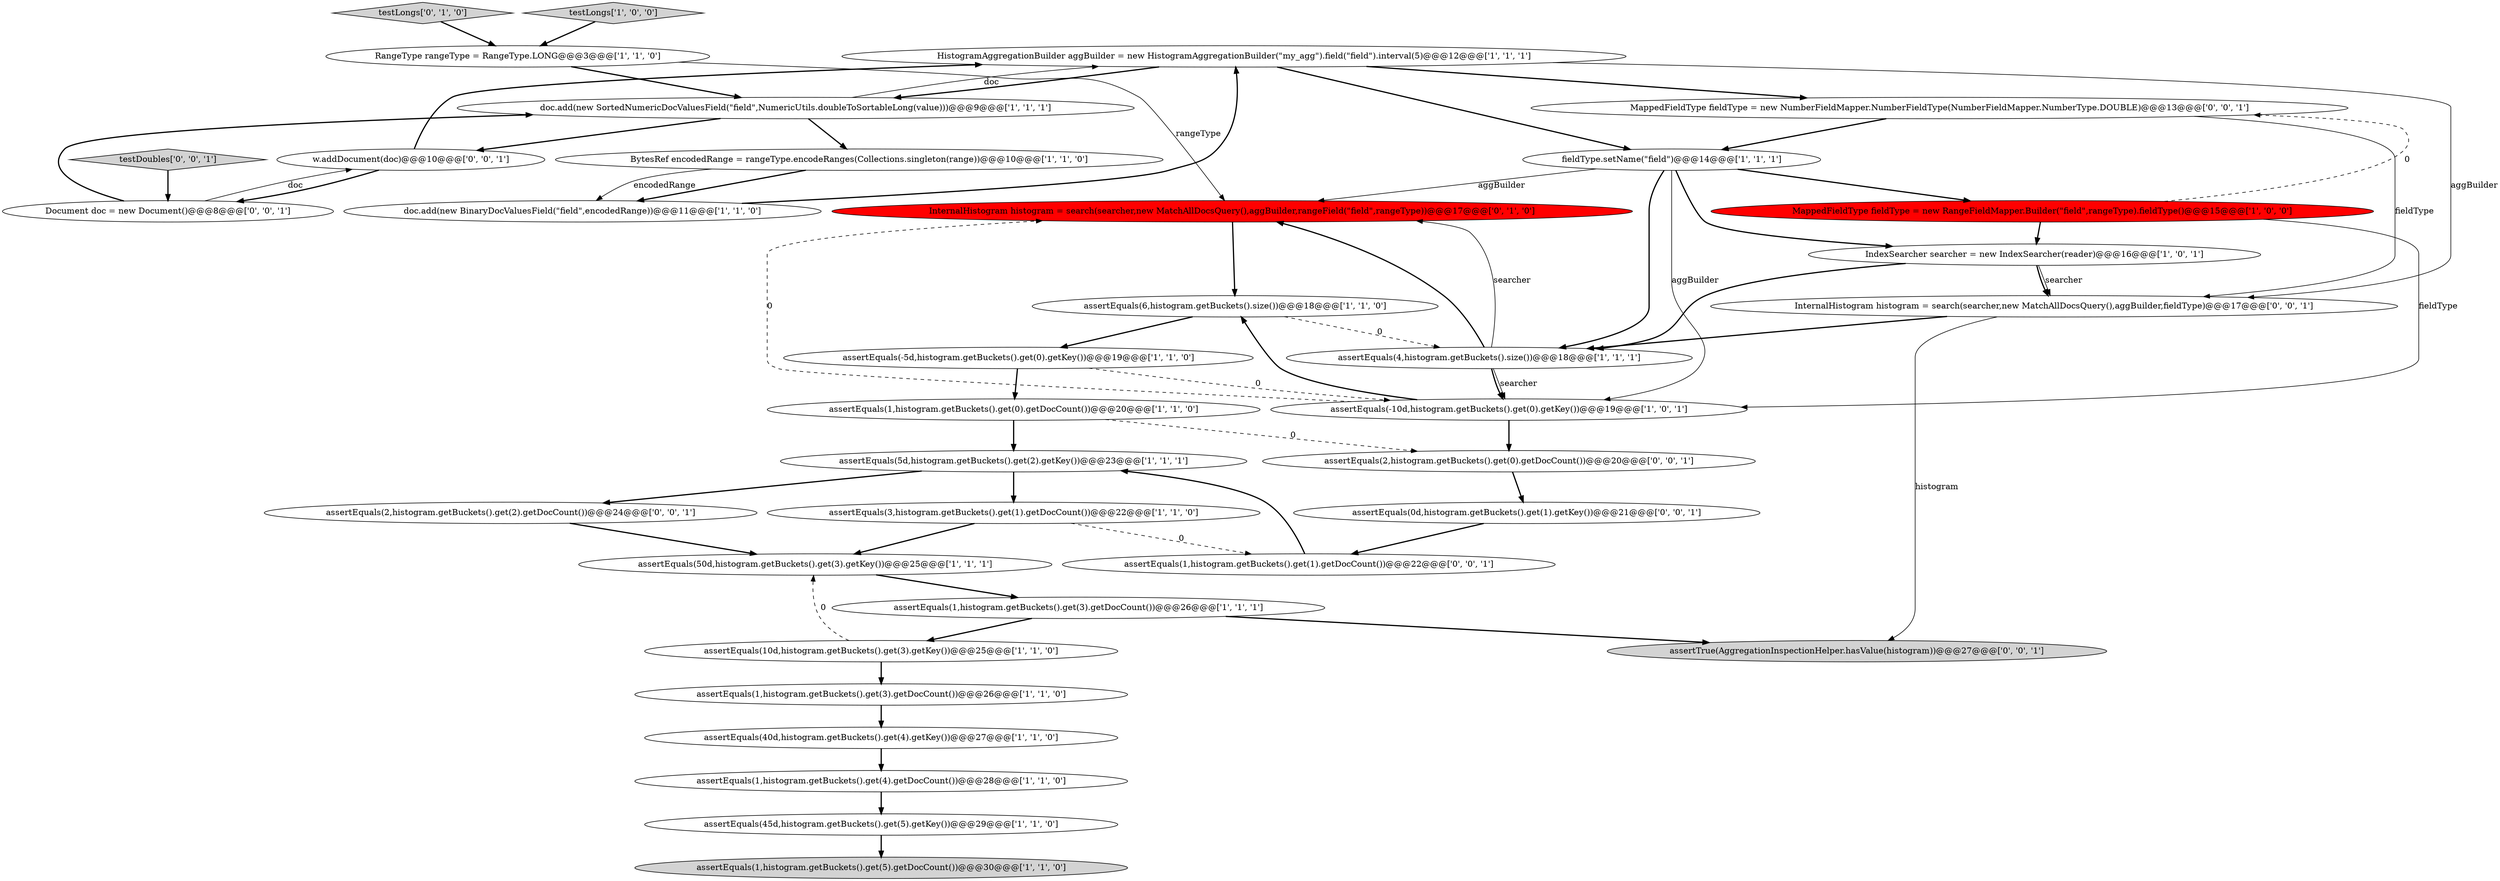 digraph {
25 [style = filled, label = "InternalHistogram histogram = search(searcher,new MatchAllDocsQuery(),aggBuilder,rangeField(\"field\",rangeType))@@@17@@@['0', '1', '0']", fillcolor = red, shape = ellipse image = "AAA1AAABBB2BBB"];
11 [style = filled, label = "assertEquals(45d,histogram.getBuckets().get(5).getKey())@@@29@@@['1', '1', '0']", fillcolor = white, shape = ellipse image = "AAA0AAABBB1BBB"];
27 [style = filled, label = "assertEquals(1,histogram.getBuckets().get(1).getDocCount())@@@22@@@['0', '0', '1']", fillcolor = white, shape = ellipse image = "AAA0AAABBB3BBB"];
17 [style = filled, label = "assertEquals(1,histogram.getBuckets().get(5).getDocCount())@@@30@@@['1', '1', '0']", fillcolor = lightgray, shape = ellipse image = "AAA0AAABBB1BBB"];
5 [style = filled, label = "assertEquals(10d,histogram.getBuckets().get(3).getKey())@@@25@@@['1', '1', '0']", fillcolor = white, shape = ellipse image = "AAA0AAABBB1BBB"];
7 [style = filled, label = "assertEquals(1,histogram.getBuckets().get(3).getDocCount())@@@26@@@['1', '1', '1']", fillcolor = white, shape = ellipse image = "AAA0AAABBB1BBB"];
4 [style = filled, label = "assertEquals(-5d,histogram.getBuckets().get(0).getKey())@@@19@@@['1', '1', '0']", fillcolor = white, shape = ellipse image = "AAA0AAABBB1BBB"];
12 [style = filled, label = "assertEquals(40d,histogram.getBuckets().get(4).getKey())@@@27@@@['1', '1', '0']", fillcolor = white, shape = ellipse image = "AAA0AAABBB1BBB"];
9 [style = filled, label = "IndexSearcher searcher = new IndexSearcher(reader)@@@16@@@['1', '0', '1']", fillcolor = white, shape = ellipse image = "AAA0AAABBB1BBB"];
21 [style = filled, label = "RangeType rangeType = RangeType.LONG@@@3@@@['1', '1', '0']", fillcolor = white, shape = ellipse image = "AAA0AAABBB1BBB"];
14 [style = filled, label = "assertEquals(6,histogram.getBuckets().size())@@@18@@@['1', '1', '0']", fillcolor = white, shape = ellipse image = "AAA0AAABBB1BBB"];
24 [style = filled, label = "testLongs['0', '1', '0']", fillcolor = lightgray, shape = diamond image = "AAA0AAABBB2BBB"];
23 [style = filled, label = "BytesRef encodedRange = rangeType.encodeRanges(Collections.singleton(range))@@@10@@@['1', '1', '0']", fillcolor = white, shape = ellipse image = "AAA0AAABBB1BBB"];
22 [style = filled, label = "doc.add(new SortedNumericDocValuesField(\"field\",NumericUtils.doubleToSortableLong(value)))@@@9@@@['1', '1', '1']", fillcolor = white, shape = ellipse image = "AAA0AAABBB1BBB"];
19 [style = filled, label = "assertEquals(5d,histogram.getBuckets().get(2).getKey())@@@23@@@['1', '1', '1']", fillcolor = white, shape = ellipse image = "AAA0AAABBB1BBB"];
13 [style = filled, label = "assertEquals(50d,histogram.getBuckets().get(3).getKey())@@@25@@@['1', '1', '1']", fillcolor = white, shape = ellipse image = "AAA0AAABBB1BBB"];
30 [style = filled, label = "w.addDocument(doc)@@@10@@@['0', '0', '1']", fillcolor = white, shape = ellipse image = "AAA0AAABBB3BBB"];
31 [style = filled, label = "assertTrue(AggregationInspectionHelper.hasValue(histogram))@@@27@@@['0', '0', '1']", fillcolor = lightgray, shape = ellipse image = "AAA0AAABBB3BBB"];
10 [style = filled, label = "assertEquals(3,histogram.getBuckets().get(1).getDocCount())@@@22@@@['1', '1', '0']", fillcolor = white, shape = ellipse image = "AAA0AAABBB1BBB"];
26 [style = filled, label = "assertEquals(0d,histogram.getBuckets().get(1).getKey())@@@21@@@['0', '0', '1']", fillcolor = white, shape = ellipse image = "AAA0AAABBB3BBB"];
6 [style = filled, label = "assertEquals(4,histogram.getBuckets().size())@@@18@@@['1', '1', '1']", fillcolor = white, shape = ellipse image = "AAA0AAABBB1BBB"];
33 [style = filled, label = "MappedFieldType fieldType = new NumberFieldMapper.NumberFieldType(NumberFieldMapper.NumberType.DOUBLE)@@@13@@@['0', '0', '1']", fillcolor = white, shape = ellipse image = "AAA0AAABBB3BBB"];
0 [style = filled, label = "HistogramAggregationBuilder aggBuilder = new HistogramAggregationBuilder(\"my_agg\").field(\"field\").interval(5)@@@12@@@['1', '1', '1']", fillcolor = white, shape = ellipse image = "AAA0AAABBB1BBB"];
3 [style = filled, label = "doc.add(new BinaryDocValuesField(\"field\",encodedRange))@@@11@@@['1', '1', '0']", fillcolor = white, shape = ellipse image = "AAA0AAABBB1BBB"];
28 [style = filled, label = "Document doc = new Document()@@@8@@@['0', '0', '1']", fillcolor = white, shape = ellipse image = "AAA0AAABBB3BBB"];
29 [style = filled, label = "testDoubles['0', '0', '1']", fillcolor = lightgray, shape = diamond image = "AAA0AAABBB3BBB"];
34 [style = filled, label = "assertEquals(2,histogram.getBuckets().get(0).getDocCount())@@@20@@@['0', '0', '1']", fillcolor = white, shape = ellipse image = "AAA0AAABBB3BBB"];
18 [style = filled, label = "assertEquals(1,histogram.getBuckets().get(0).getDocCount())@@@20@@@['1', '1', '0']", fillcolor = white, shape = ellipse image = "AAA0AAABBB1BBB"];
35 [style = filled, label = "assertEquals(2,histogram.getBuckets().get(2).getDocCount())@@@24@@@['0', '0', '1']", fillcolor = white, shape = ellipse image = "AAA0AAABBB3BBB"];
20 [style = filled, label = "assertEquals(1,histogram.getBuckets().get(4).getDocCount())@@@28@@@['1', '1', '0']", fillcolor = white, shape = ellipse image = "AAA0AAABBB1BBB"];
2 [style = filled, label = "testLongs['1', '0', '0']", fillcolor = lightgray, shape = diamond image = "AAA0AAABBB1BBB"];
1 [style = filled, label = "fieldType.setName(\"field\")@@@14@@@['1', '1', '1']", fillcolor = white, shape = ellipse image = "AAA0AAABBB1BBB"];
15 [style = filled, label = "MappedFieldType fieldType = new RangeFieldMapper.Builder(\"field\",rangeType).fieldType()@@@15@@@['1', '0', '0']", fillcolor = red, shape = ellipse image = "AAA1AAABBB1BBB"];
16 [style = filled, label = "assertEquals(-10d,histogram.getBuckets().get(0).getKey())@@@19@@@['1', '0', '1']", fillcolor = white, shape = ellipse image = "AAA0AAABBB1BBB"];
32 [style = filled, label = "InternalHistogram histogram = search(searcher,new MatchAllDocsQuery(),aggBuilder,fieldType)@@@17@@@['0', '0', '1']", fillcolor = white, shape = ellipse image = "AAA0AAABBB3BBB"];
8 [style = filled, label = "assertEquals(1,histogram.getBuckets().get(3).getDocCount())@@@26@@@['1', '1', '0']", fillcolor = white, shape = ellipse image = "AAA0AAABBB1BBB"];
5->13 [style = dashed, label="0"];
33->32 [style = solid, label="fieldType"];
5->8 [style = bold, label=""];
1->25 [style = solid, label="aggBuilder"];
15->16 [style = solid, label="fieldType"];
14->6 [style = dashed, label="0"];
4->16 [style = dashed, label="0"];
16->25 [style = dashed, label="0"];
1->15 [style = bold, label=""];
9->32 [style = bold, label=""];
18->19 [style = bold, label=""];
21->25 [style = solid, label="rangeType"];
12->20 [style = bold, label=""];
16->34 [style = bold, label=""];
19->10 [style = bold, label=""];
22->0 [style = solid, label="doc"];
23->3 [style = bold, label=""];
4->18 [style = bold, label=""];
33->1 [style = bold, label=""];
25->14 [style = bold, label=""];
7->31 [style = bold, label=""];
20->11 [style = bold, label=""];
6->16 [style = solid, label="searcher"];
32->31 [style = solid, label="histogram"];
10->27 [style = dashed, label="0"];
22->23 [style = bold, label=""];
32->6 [style = bold, label=""];
22->30 [style = bold, label=""];
3->0 [style = bold, label=""];
1->9 [style = bold, label=""];
9->6 [style = bold, label=""];
29->28 [style = bold, label=""];
18->34 [style = dashed, label="0"];
9->32 [style = solid, label="searcher"];
6->25 [style = solid, label="searcher"];
26->27 [style = bold, label=""];
7->5 [style = bold, label=""];
28->30 [style = solid, label="doc"];
1->6 [style = bold, label=""];
30->28 [style = bold, label=""];
23->3 [style = solid, label="encodedRange"];
0->32 [style = solid, label="aggBuilder"];
0->33 [style = bold, label=""];
10->13 [style = bold, label=""];
24->21 [style = bold, label=""];
34->26 [style = bold, label=""];
21->22 [style = bold, label=""];
15->9 [style = bold, label=""];
6->16 [style = bold, label=""];
0->1 [style = bold, label=""];
13->7 [style = bold, label=""];
0->22 [style = bold, label=""];
2->21 [style = bold, label=""];
19->35 [style = bold, label=""];
15->33 [style = dashed, label="0"];
16->14 [style = bold, label=""];
11->17 [style = bold, label=""];
30->0 [style = bold, label=""];
27->19 [style = bold, label=""];
35->13 [style = bold, label=""];
1->16 [style = solid, label="aggBuilder"];
8->12 [style = bold, label=""];
28->22 [style = bold, label=""];
6->25 [style = bold, label=""];
14->4 [style = bold, label=""];
}
